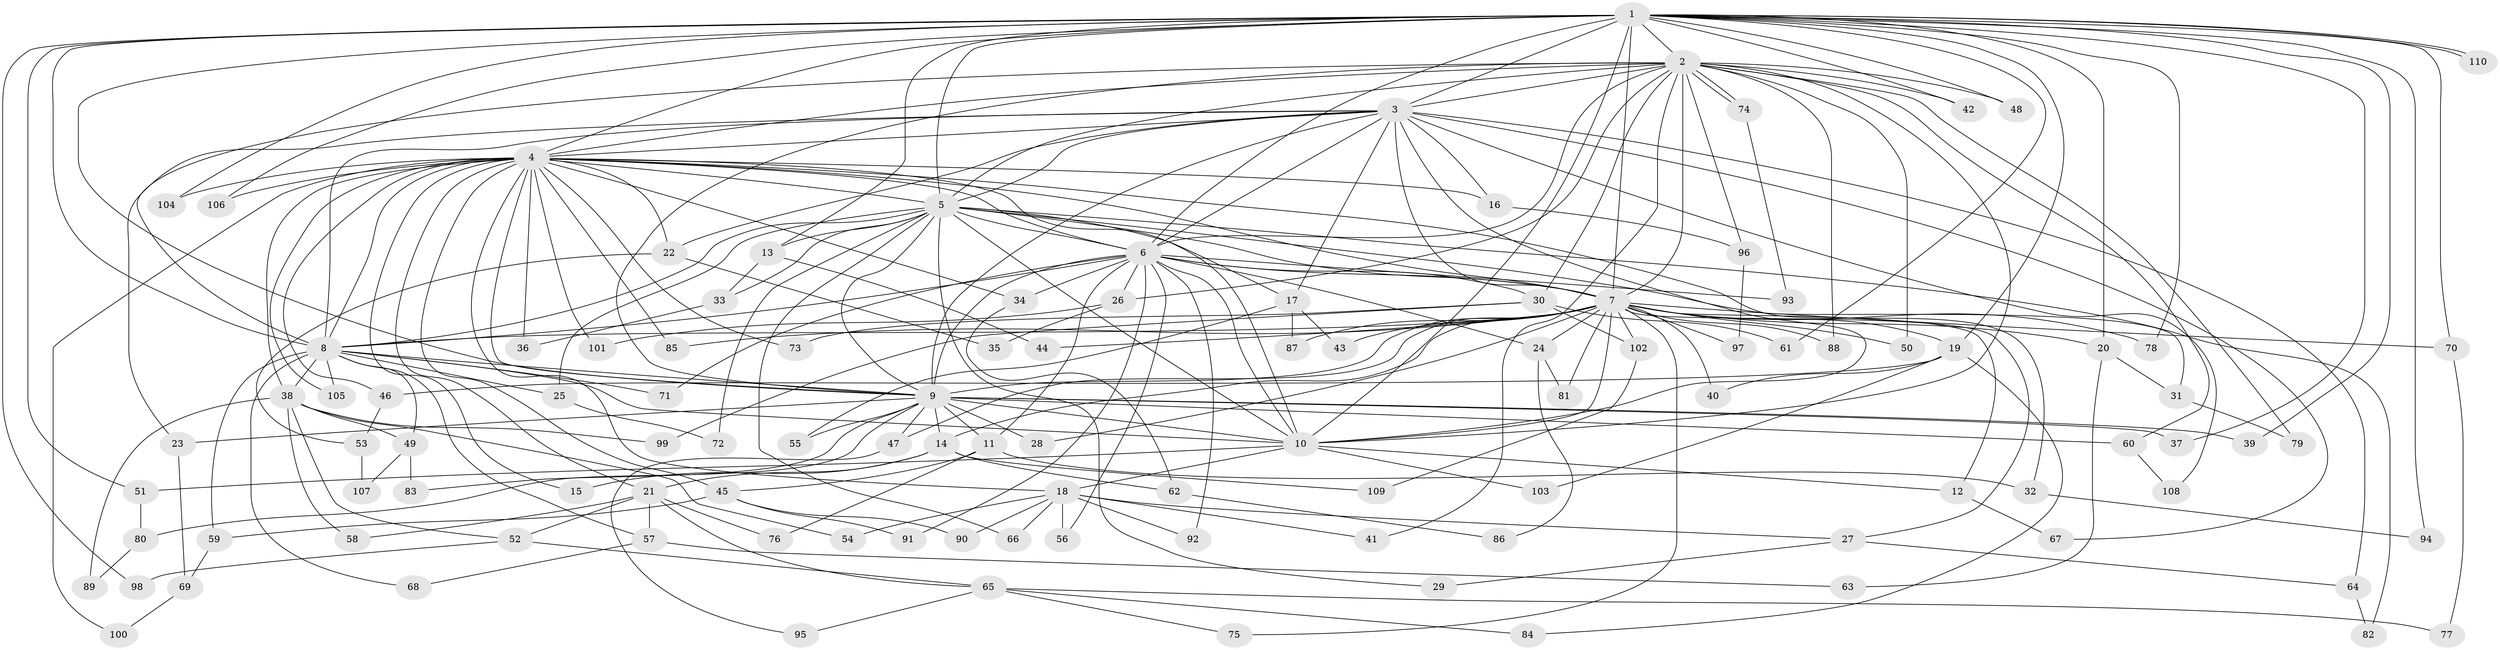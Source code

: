 // Generated by graph-tools (version 1.1) at 2025/49/03/09/25 03:49:42]
// undirected, 110 vertices, 245 edges
graph export_dot {
graph [start="1"]
  node [color=gray90,style=filled];
  1;
  2;
  3;
  4;
  5;
  6;
  7;
  8;
  9;
  10;
  11;
  12;
  13;
  14;
  15;
  16;
  17;
  18;
  19;
  20;
  21;
  22;
  23;
  24;
  25;
  26;
  27;
  28;
  29;
  30;
  31;
  32;
  33;
  34;
  35;
  36;
  37;
  38;
  39;
  40;
  41;
  42;
  43;
  44;
  45;
  46;
  47;
  48;
  49;
  50;
  51;
  52;
  53;
  54;
  55;
  56;
  57;
  58;
  59;
  60;
  61;
  62;
  63;
  64;
  65;
  66;
  67;
  68;
  69;
  70;
  71;
  72;
  73;
  74;
  75;
  76;
  77;
  78;
  79;
  80;
  81;
  82;
  83;
  84;
  85;
  86;
  87;
  88;
  89;
  90;
  91;
  92;
  93;
  94;
  95;
  96;
  97;
  98;
  99;
  100;
  101;
  102;
  103;
  104;
  105;
  106;
  107;
  108;
  109;
  110;
  1 -- 2;
  1 -- 3;
  1 -- 4;
  1 -- 5;
  1 -- 6;
  1 -- 7;
  1 -- 8;
  1 -- 9;
  1 -- 10;
  1 -- 13;
  1 -- 19;
  1 -- 20;
  1 -- 37;
  1 -- 39;
  1 -- 42;
  1 -- 48;
  1 -- 51;
  1 -- 61;
  1 -- 70;
  1 -- 78;
  1 -- 94;
  1 -- 98;
  1 -- 104;
  1 -- 106;
  1 -- 110;
  1 -- 110;
  2 -- 3;
  2 -- 4;
  2 -- 5;
  2 -- 6;
  2 -- 7;
  2 -- 8;
  2 -- 9;
  2 -- 10;
  2 -- 26;
  2 -- 30;
  2 -- 41;
  2 -- 42;
  2 -- 48;
  2 -- 50;
  2 -- 60;
  2 -- 74;
  2 -- 74;
  2 -- 79;
  2 -- 88;
  2 -- 96;
  3 -- 4;
  3 -- 5;
  3 -- 6;
  3 -- 7;
  3 -- 8;
  3 -- 9;
  3 -- 10;
  3 -- 16;
  3 -- 17;
  3 -- 22;
  3 -- 23;
  3 -- 64;
  3 -- 67;
  3 -- 108;
  4 -- 5;
  4 -- 6;
  4 -- 7;
  4 -- 8;
  4 -- 9;
  4 -- 10;
  4 -- 15;
  4 -- 16;
  4 -- 18;
  4 -- 21;
  4 -- 22;
  4 -- 32;
  4 -- 34;
  4 -- 36;
  4 -- 38;
  4 -- 45;
  4 -- 46;
  4 -- 73;
  4 -- 85;
  4 -- 100;
  4 -- 101;
  4 -- 104;
  4 -- 105;
  4 -- 106;
  5 -- 6;
  5 -- 7;
  5 -- 8;
  5 -- 9;
  5 -- 10;
  5 -- 13;
  5 -- 17;
  5 -- 25;
  5 -- 29;
  5 -- 31;
  5 -- 33;
  5 -- 66;
  5 -- 72;
  5 -- 82;
  6 -- 7;
  6 -- 8;
  6 -- 9;
  6 -- 10;
  6 -- 11;
  6 -- 24;
  6 -- 26;
  6 -- 30;
  6 -- 34;
  6 -- 56;
  6 -- 71;
  6 -- 91;
  6 -- 92;
  6 -- 93;
  7 -- 8;
  7 -- 9;
  7 -- 10;
  7 -- 12;
  7 -- 14;
  7 -- 19;
  7 -- 20;
  7 -- 24;
  7 -- 27;
  7 -- 28;
  7 -- 40;
  7 -- 43;
  7 -- 44;
  7 -- 47;
  7 -- 50;
  7 -- 70;
  7 -- 75;
  7 -- 78;
  7 -- 81;
  7 -- 85;
  7 -- 87;
  7 -- 88;
  7 -- 97;
  7 -- 102;
  8 -- 9;
  8 -- 10;
  8 -- 25;
  8 -- 38;
  8 -- 49;
  8 -- 57;
  8 -- 59;
  8 -- 68;
  8 -- 71;
  8 -- 105;
  9 -- 10;
  9 -- 11;
  9 -- 14;
  9 -- 23;
  9 -- 28;
  9 -- 37;
  9 -- 39;
  9 -- 47;
  9 -- 55;
  9 -- 60;
  9 -- 80;
  9 -- 83;
  10 -- 12;
  10 -- 18;
  10 -- 51;
  10 -- 103;
  11 -- 32;
  11 -- 45;
  11 -- 76;
  12 -- 67;
  13 -- 33;
  13 -- 44;
  14 -- 15;
  14 -- 21;
  14 -- 62;
  14 -- 109;
  16 -- 96;
  17 -- 43;
  17 -- 55;
  17 -- 87;
  18 -- 27;
  18 -- 41;
  18 -- 54;
  18 -- 56;
  18 -- 66;
  18 -- 90;
  18 -- 92;
  19 -- 40;
  19 -- 46;
  19 -- 84;
  19 -- 103;
  20 -- 31;
  20 -- 63;
  21 -- 52;
  21 -- 57;
  21 -- 58;
  21 -- 65;
  21 -- 76;
  22 -- 35;
  22 -- 53;
  23 -- 69;
  24 -- 81;
  24 -- 86;
  25 -- 72;
  26 -- 35;
  26 -- 101;
  27 -- 29;
  27 -- 64;
  30 -- 61;
  30 -- 73;
  30 -- 99;
  30 -- 102;
  31 -- 79;
  32 -- 94;
  33 -- 36;
  34 -- 62;
  38 -- 49;
  38 -- 52;
  38 -- 54;
  38 -- 58;
  38 -- 89;
  38 -- 99;
  45 -- 59;
  45 -- 90;
  45 -- 91;
  46 -- 53;
  47 -- 95;
  49 -- 83;
  49 -- 107;
  51 -- 80;
  52 -- 65;
  52 -- 98;
  53 -- 107;
  57 -- 63;
  57 -- 68;
  59 -- 69;
  60 -- 108;
  62 -- 86;
  64 -- 82;
  65 -- 75;
  65 -- 77;
  65 -- 84;
  65 -- 95;
  69 -- 100;
  70 -- 77;
  74 -- 93;
  80 -- 89;
  96 -- 97;
  102 -- 109;
}
